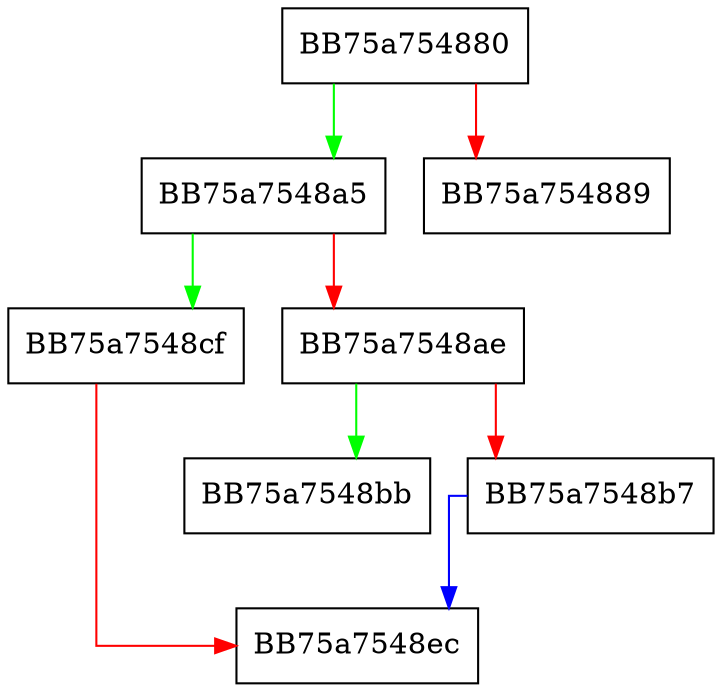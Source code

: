 digraph getPropByHash {
  node [shape="box"];
  graph [splines=ortho];
  BB75a754880 -> BB75a7548a5 [color="green"];
  BB75a754880 -> BB75a754889 [color="red"];
  BB75a7548a5 -> BB75a7548cf [color="green"];
  BB75a7548a5 -> BB75a7548ae [color="red"];
  BB75a7548ae -> BB75a7548bb [color="green"];
  BB75a7548ae -> BB75a7548b7 [color="red"];
  BB75a7548b7 -> BB75a7548ec [color="blue"];
  BB75a7548cf -> BB75a7548ec [color="red"];
}